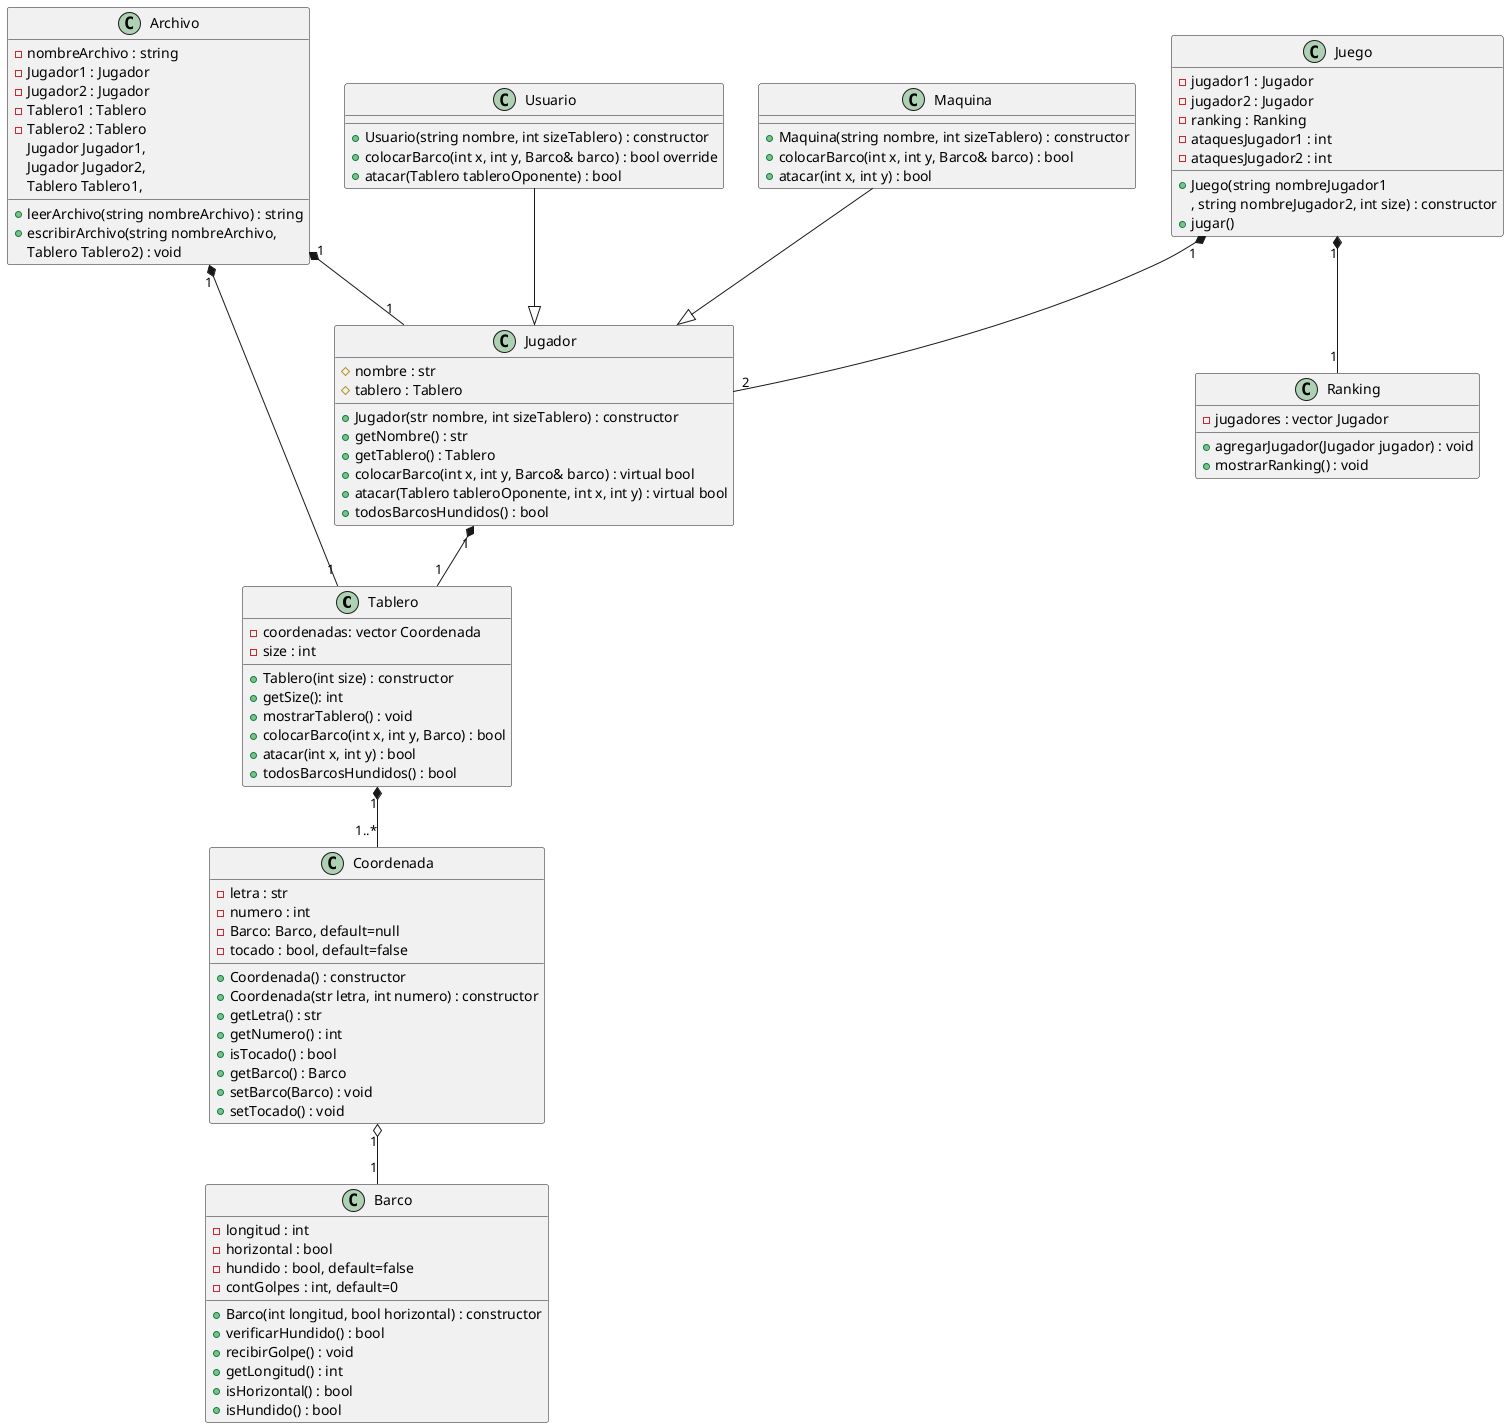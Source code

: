 @startuml

' -			private
' #			protected
' ~			package private
' +			public

class Tablero {
    - coordenadas: vector Coordenada
    - size : int
        ' // tamaño del tablero
    + Tablero(int size) : constructor
        '   -> inicializa objetos Coordenada en coordenadas
    + getSize(): int
        '   -> return size
    + mostrarTablero() : void
        '   -> mostrarTablero: imprime el tablero, validando: coord.getBarco(), coord.isTocado()
    + colocarBarco(int x, int y, Barco) : bool
        '   -> Coordenas.setBarco, ¿¿¿ barco.agregarCoordenada ???
    + atacar(int x, int y) : bool
        '   -> Coordenas.setBarco, coord.setTocado(true), coord.getBarco()->recibirGolpe()
    + todosBarcosHundidos() : bool
        '   -> return all barco.isHundido()
}

class Coordenada {
    - letra : str
    - numero : int
    - Barco: Barco, default=null
    - tocado : bool, default=false
    + Coordenada() : constructor
        '   
    + Coordenada(str letra, int numero) : constructor
        '   -> letra_, numero_
    + getLetra() : str
        '   -> return letra
    + getNumero() : int
        '   -> return numero
    + isTocado() : bool
        '   -> return tocado
    + getBarco() : Barco
        '   -> return barco
    + setBarco(Barco) : void
        '   -> this->barco = barco
    + setTocado() : void
        '   -> this->tocado = tocado
}

Tablero "1" *-- "1..*" Coordenada

class Barco {
    - longitud : int
        ' n coordenadas que ocupa
    - horizontal : bool 
        ' orientacion
    - hundido : bool, default=false
    - contGolpes : int, default=0
    + Barco(int longitud, bool horizontal) : constructor
        '   -> longitud_, horizontal_
    + verificarHundido() : bool
        '   -> return contGolpes == longitud
    + recibirGolpe() : void
        '   -> contGolpes++, validar si hundido asignar = true
    + getLongitud() : int
        '   -> return longitud
    + isHorizontal() : bool
        '   -> return horizontal
    + isHundido() : bool
        '   -> return hundido
}

Coordenada "1" o-- "1" Barco

class Jugador {
    # nombre : str
    # tablero : Tablero
    + Jugador(str nombre, int sizeTablero) : constructor
        '   -> nombre_, sizeTablero_
    + getNombre() : str
    + getTablero() : Tablero
    + colocarBarco(int x, int y, Barco& barco) : virtual bool
    + atacar(Tablero tableroOponente, int x, int y) : virtual bool
    + todosBarcosHundidos() : bool
}

class Usuario {
    + Usuario(string nombre, int sizeTablero) : constructor
    + colocarBarco(int x, int y, Barco& barco) : bool override
    + atacar(Tablero tableroOponente) : bool
}

class Maquina {
    + Maquina(string nombre, int sizeTablero) : constructor
    + colocarBarco(int x, int y, Barco& barco) : bool
    + atacar(int x, int y) : bool
}

Usuario --|> Jugador
Maquina --|> Jugador

Jugador "1" *-- "1" Tablero

class Juego {
    - jugador1 : Jugador
    - jugador2 : Jugador
    - ranking : Ranking
    - ataquesJugador1 : int
    - ataquesJugador2 : int
    + Juego(string nombreJugador1
        , string nombreJugador2, int size) : constructor
    + jugar()
}

Juego "1" *-- "2" Jugador

class Ranking {
    - jugadores : vector Jugador
    + agregarJugador(Jugador jugador) : void
    + mostrarRanking() : void
}

Juego "1" *-- "1" Ranking

class Archivo {
    - nombreArchivo : string
    - Jugador1 : Jugador
    - Jugador2 : Jugador
    - Tablero1 : Tablero
    - Tablero2 : Tablero
    + leerArchivo(string nombreArchivo) : string
    + escribirArchivo(string nombreArchivo,
     Jugador Jugador1,
     Jugador Jugador2,
     Tablero Tablero1,
     Tablero Tablero2) : void
}

Archivo "1" *-- "1" Jugador
Archivo "1" *-- "1" Tablero

@enduml